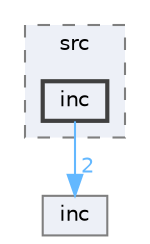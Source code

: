 digraph "/Users/mylhyz/Downloads/libupnp-1.14.18/ixml/src/inc"
{
 // LATEX_PDF_SIZE
  bgcolor="transparent";
  edge [fontname=Helvetica,fontsize=10,labelfontname=Helvetica,labelfontsize=10];
  node [fontname=Helvetica,fontsize=10,shape=box,height=0.2,width=0.4];
  compound=true
  subgraph clusterdir_6f78653fe853c3b7b7e771f4dba979ec {
    graph [ bgcolor="#edf0f7", pencolor="grey50", label="src", fontname=Helvetica,fontsize=10 style="filled,dashed", URL="dir_6f78653fe853c3b7b7e771f4dba979ec.html",tooltip=""]
  dir_2e84def452b87cd6daaa0bcefd6429cf [label="inc", fillcolor="#edf0f7", color="grey25", style="filled,bold", URL="dir_2e84def452b87cd6daaa0bcefd6429cf.html",tooltip=""];
  }
  dir_1aa09812ab337758aa4dbb0d92d67962 [label="inc", fillcolor="#edf0f7", color="grey50", style="filled", URL="dir_1aa09812ab337758aa4dbb0d92d67962.html",tooltip=""];
  dir_2e84def452b87cd6daaa0bcefd6429cf->dir_1aa09812ab337758aa4dbb0d92d67962 [headlabel="2", labeldistance=1.5 headhref="dir_000008_000007.html" href="dir_000008_000007.html" color="steelblue1" fontcolor="steelblue1"];
}
